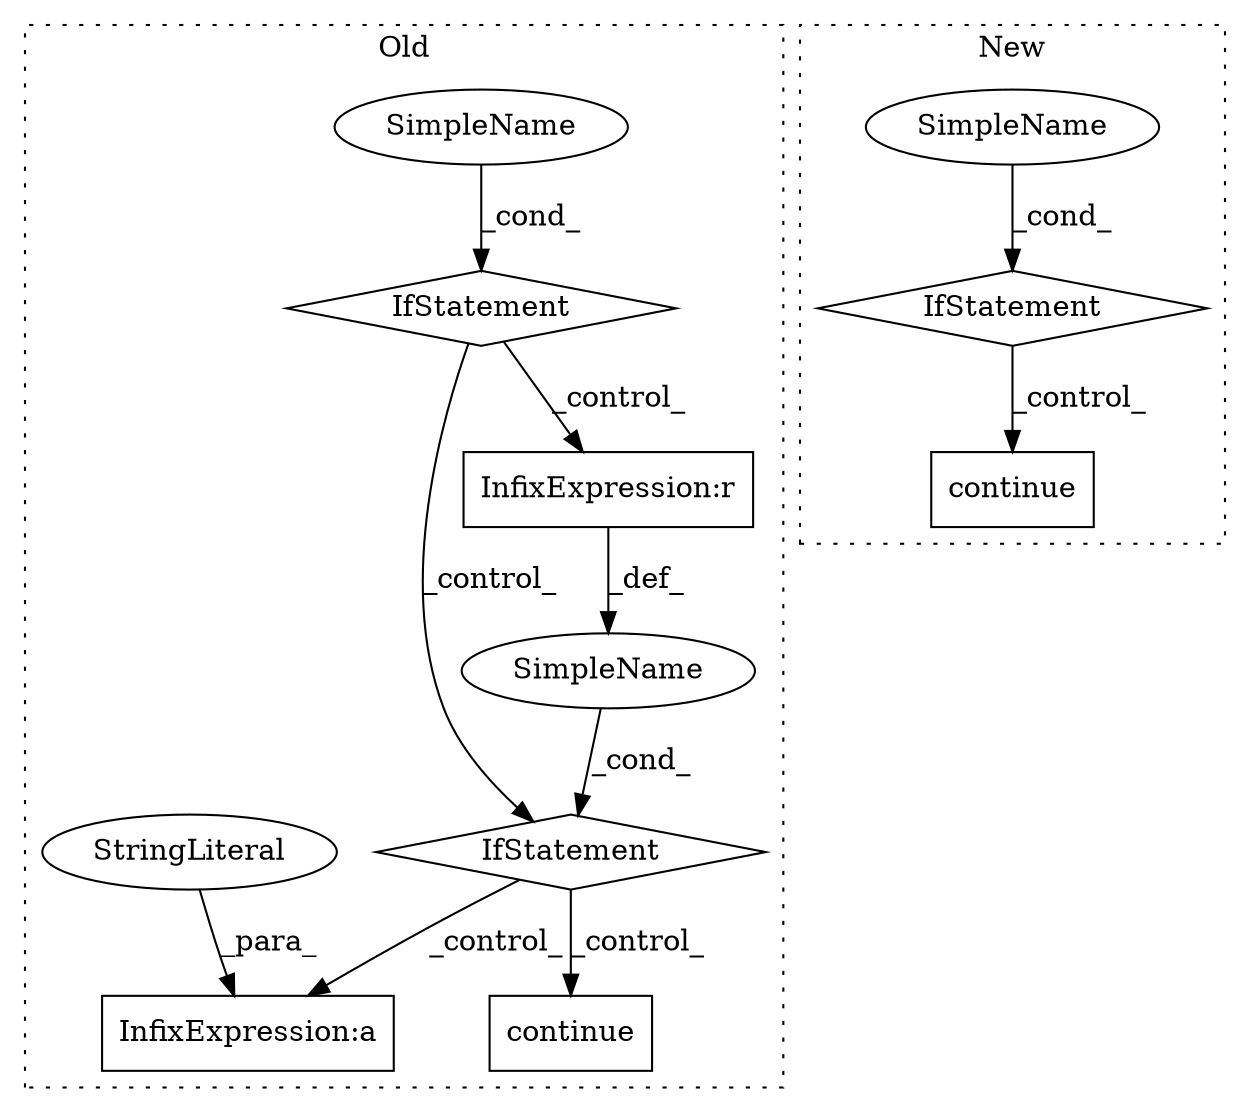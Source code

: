 digraph G {
subgraph cluster0 {
1 [label="continue" a="18" s="5731" l="9" shape="box"];
3 [label="IfStatement" a="25" s="5621,5661" l="4,2" shape="diamond"];
4 [label="SimpleName" a="42" s="" l="" shape="ellipse"];
7 [label="InfixExpression:r" a="27" s="5646" l="4" shape="box"];
8 [label="SimpleName" a="42" s="" l="" shape="ellipse"];
9 [label="IfStatement" a="25" s="5302,5333" l="4,2" shape="diamond"];
10 [label="InfixExpression:a" a="27" s="5709" l="3" shape="box"];
11 [label="StringLiteral" a="45" s="5679" l="30" shape="ellipse"];
label = "Old";
style="dotted";
}
subgraph cluster1 {
2 [label="continue" a="18" s="4265" l="9" shape="box"];
5 [label="IfStatement" a="25" s="4220,4253" l="4,2" shape="diamond"];
6 [label="SimpleName" a="42" s="" l="" shape="ellipse"];
label = "New";
style="dotted";
}
3 -> 10 [label="_control_"];
3 -> 1 [label="_control_"];
4 -> 3 [label="_cond_"];
5 -> 2 [label="_control_"];
6 -> 5 [label="_cond_"];
7 -> 4 [label="_def_"];
8 -> 9 [label="_cond_"];
9 -> 3 [label="_control_"];
9 -> 7 [label="_control_"];
11 -> 10 [label="_para_"];
}